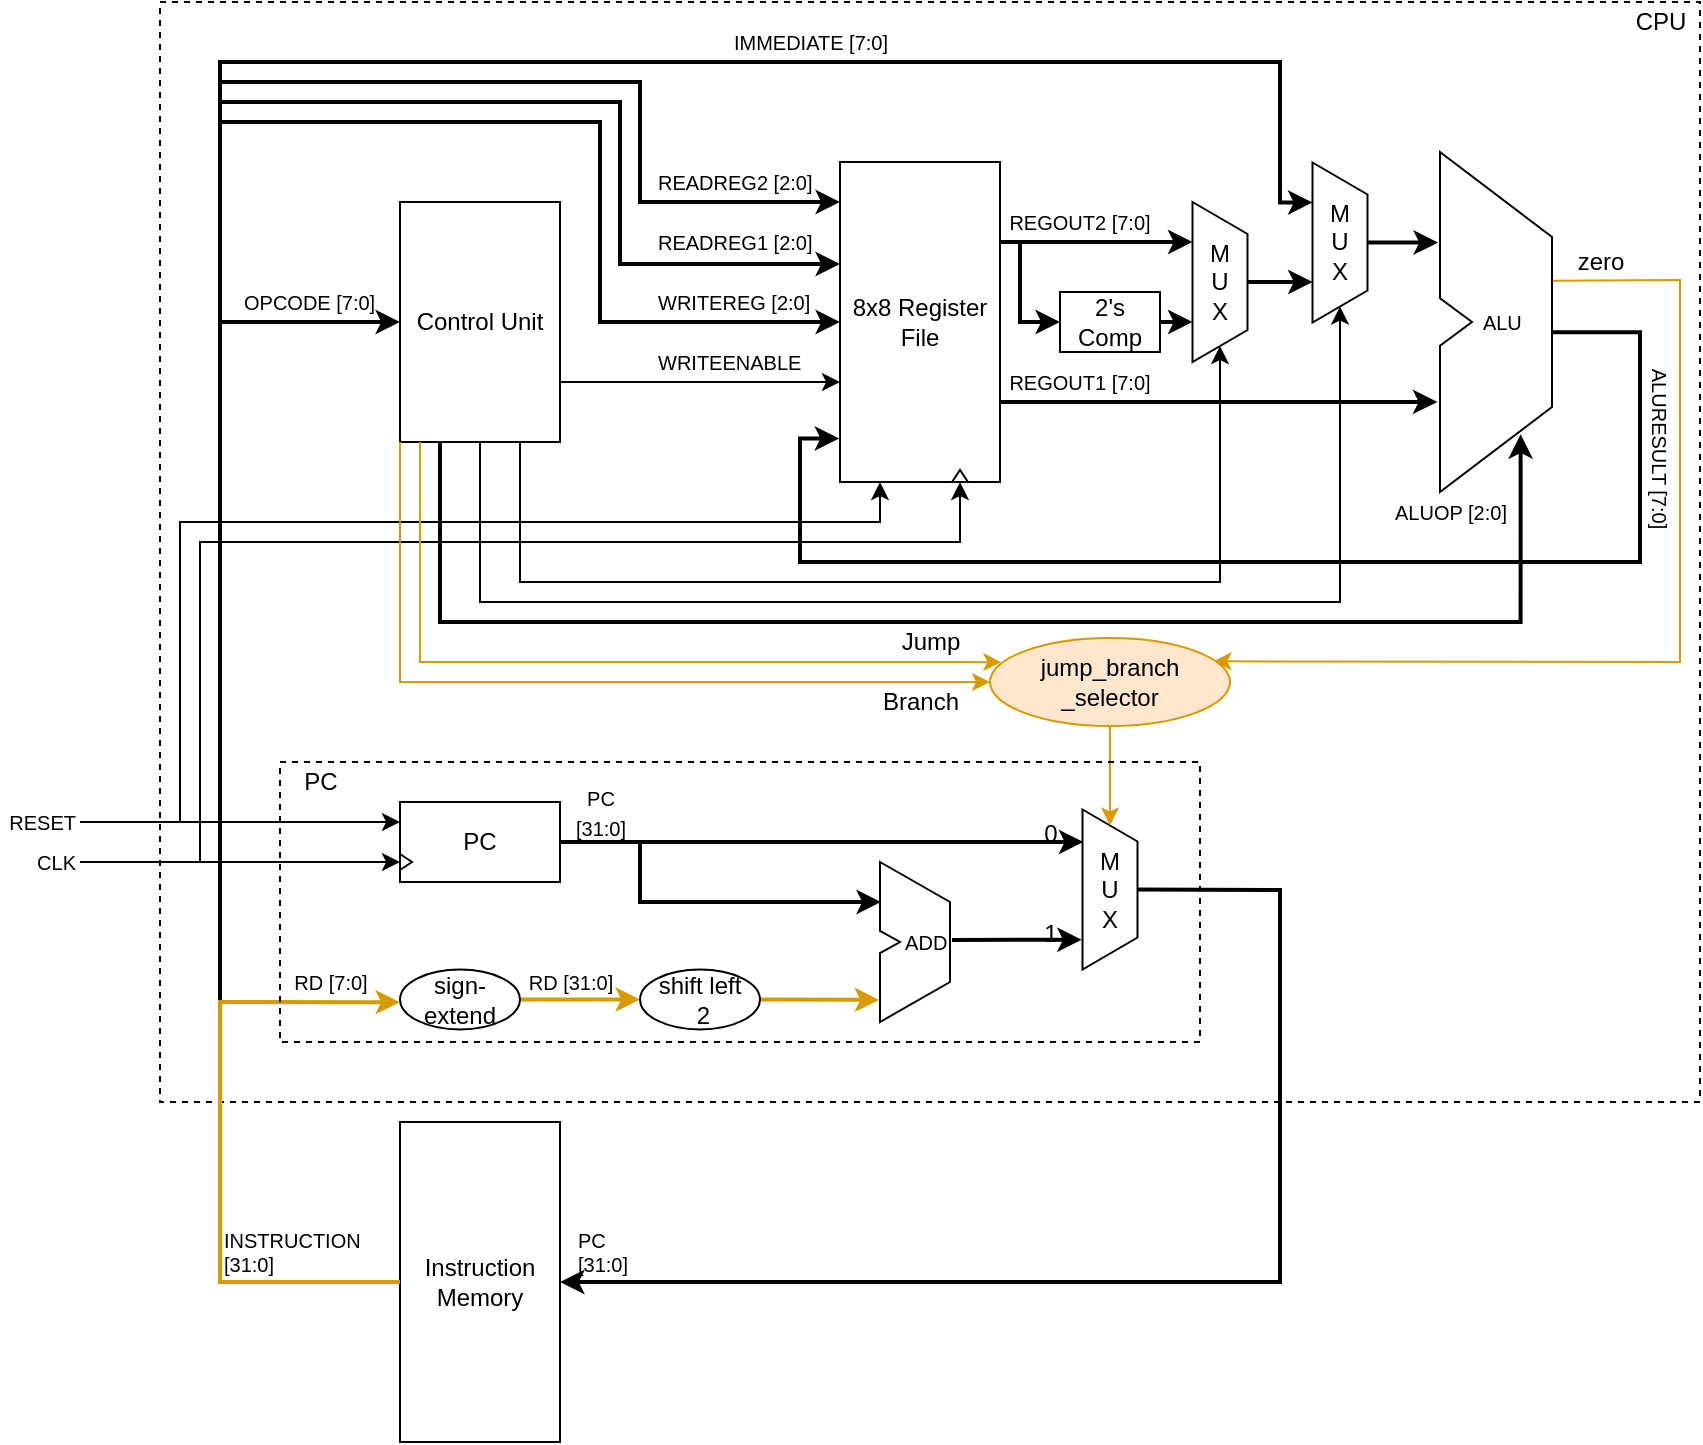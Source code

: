 <mxfile>
    <diagram id="0iN4cRk-O3f9heEpMg_g" name="Page-1">
        <mxGraphModel dx="2730" dy="1437" grid="1" gridSize="10" guides="1" tooltips="1" connect="1" arrows="1" fold="1" page="1" pageScale="1" pageWidth="850" pageHeight="1100" background="#ffffff" math="0" shadow="0">
            <root>
                <mxCell id="0"/>
                <mxCell id="1" parent="0"/>
                <mxCell id="29aiM7jhphycKeGwUz8S-73" value="" style="rounded=0;whiteSpace=wrap;html=1;dashed=1;strokeColor=#000000;fillColor=none;fontSize=10;align=center;perimeterSpacing=0;strokeWidth=1;" parent="1" vertex="1">
                    <mxGeometry x="40" y="80" width="770" height="550" as="geometry"/>
                </mxCell>
                <mxCell id="29aiM7jhphycKeGwUz8S-50" value="OPCODE [7:0]" style="text;html=1;align=left;verticalAlign=middle;resizable=0;points=[];autosize=1;fontSize=10;" parent="1" vertex="1">
                    <mxGeometry x="80" y="220" width="80" height="20" as="geometry"/>
                </mxCell>
                <mxCell id="29aiM7jhphycKeGwUz8S-15" style="edgeStyle=orthogonalEdgeStyle;rounded=0;orthogonalLoop=1;jettySize=auto;html=1;exitX=1;exitY=0.75;exitDx=0;exitDy=0;" parent="1" source="29aiM7jhphycKeGwUz8S-2" target="29aiM7jhphycKeGwUz8S-3" edge="1">
                    <mxGeometry relative="1" as="geometry">
                        <Array as="points">
                            <mxPoint x="240" y="270"/>
                        </Array>
                    </mxGeometry>
                </mxCell>
                <mxCell id="29aiM7jhphycKeGwUz8S-47" style="edgeStyle=orthogonalEdgeStyle;rounded=0;orthogonalLoop=1;jettySize=auto;html=1;exitX=0.75;exitY=1;exitDx=0;exitDy=0;entryX=1;entryY=0.5;entryDx=0;entryDy=0;fontSize=10;" parent="1" source="29aiM7jhphycKeGwUz8S-2" target="29aiM7jhphycKeGwUz8S-17" edge="1">
                    <mxGeometry relative="1" as="geometry">
                        <Array as="points">
                            <mxPoint x="220" y="370"/>
                            <mxPoint x="570" y="370"/>
                        </Array>
                    </mxGeometry>
                </mxCell>
                <mxCell id="29aiM7jhphycKeGwUz8S-48" style="edgeStyle=orthogonalEdgeStyle;rounded=0;orthogonalLoop=1;jettySize=auto;html=1;exitX=0.5;exitY=1;exitDx=0;exitDy=0;entryX=1;entryY=0.5;entryDx=0;entryDy=0;fontSize=10;" parent="1" source="29aiM7jhphycKeGwUz8S-2" target="29aiM7jhphycKeGwUz8S-31" edge="1">
                    <mxGeometry relative="1" as="geometry">
                        <Array as="points">
                            <mxPoint x="200" y="380"/>
                            <mxPoint x="630" y="380"/>
                        </Array>
                    </mxGeometry>
                </mxCell>
                <mxCell id="29aiM7jhphycKeGwUz8S-49" style="edgeStyle=orthogonalEdgeStyle;rounded=0;orthogonalLoop=1;jettySize=auto;html=1;exitX=0.25;exitY=1;exitDx=0;exitDy=0;fontSize=10;entryX=0.504;entryY=0.83;entryDx=0;entryDy=0;entryPerimeter=0;strokeWidth=2;" parent="1" source="29aiM7jhphycKeGwUz8S-2" target="29aiM7jhphycKeGwUz8S-42" edge="1">
                    <mxGeometry relative="1" as="geometry">
                        <Array as="points">
                            <mxPoint x="180" y="390"/>
                            <mxPoint x="720" y="390"/>
                        </Array>
                    </mxGeometry>
                </mxCell>
                <mxCell id="29aiM7jhphycKeGwUz8S-2" value="Control Unit" style="rounded=0;whiteSpace=wrap;html=1;" parent="1" vertex="1">
                    <mxGeometry x="160" y="180" width="80" height="120" as="geometry"/>
                </mxCell>
                <mxCell id="29aiM7jhphycKeGwUz8S-19" style="edgeStyle=orthogonalEdgeStyle;rounded=0;orthogonalLoop=1;jettySize=auto;html=1;exitX=1;exitY=0.25;exitDx=0;exitDy=0;entryX=0.25;entryY=1;entryDx=0;entryDy=0;strokeWidth=2;" parent="1" source="29aiM7jhphycKeGwUz8S-3" target="29aiM7jhphycKeGwUz8S-17" edge="1">
                    <mxGeometry relative="1" as="geometry"/>
                </mxCell>
                <mxCell id="29aiM7jhphycKeGwUz8S-23" style="edgeStyle=orthogonalEdgeStyle;rounded=0;orthogonalLoop=1;jettySize=auto;html=1;exitX=1;exitY=0.25;exitDx=0;exitDy=0;entryX=0;entryY=0.5;entryDx=0;entryDy=0;strokeWidth=2;" parent="1" source="29aiM7jhphycKeGwUz8S-3" target="29aiM7jhphycKeGwUz8S-16" edge="1">
                    <mxGeometry relative="1" as="geometry">
                        <Array as="points">
                            <mxPoint x="470" y="200"/>
                            <mxPoint x="470" y="240"/>
                        </Array>
                    </mxGeometry>
                </mxCell>
                <mxCell id="29aiM7jhphycKeGwUz8S-46" style="edgeStyle=orthogonalEdgeStyle;rounded=0;orthogonalLoop=1;jettySize=auto;html=1;exitX=1;exitY=0.75;exitDx=0;exitDy=0;entryX=-0.016;entryY=0.735;entryDx=0;entryDy=0;entryPerimeter=0;fontSize=10;strokeWidth=2;" parent="1" source="29aiM7jhphycKeGwUz8S-3" target="29aiM7jhphycKeGwUz8S-42" edge="1">
                    <mxGeometry relative="1" as="geometry"/>
                </mxCell>
                <mxCell id="29aiM7jhphycKeGwUz8S-3" value="8x8 Register File" style="rounded=0;whiteSpace=wrap;html=1;" parent="1" vertex="1">
                    <mxGeometry x="380" y="160" width="80" height="160" as="geometry"/>
                </mxCell>
                <mxCell id="29aiM7jhphycKeGwUz8S-8" style="edgeStyle=orthogonalEdgeStyle;rounded=0;orthogonalLoop=1;jettySize=auto;html=1;exitX=0;exitY=0.5;exitDx=0;exitDy=0;entryX=0;entryY=0.5;entryDx=0;entryDy=0;strokeWidth=2;" parent="1" source="29aiM7jhphycKeGwUz8S-4" target="29aiM7jhphycKeGwUz8S-2" edge="1">
                    <mxGeometry relative="1" as="geometry">
                        <Array as="points">
                            <mxPoint x="70" y="720"/>
                            <mxPoint x="70" y="240"/>
                        </Array>
                    </mxGeometry>
                </mxCell>
                <mxCell id="29aiM7jhphycKeGwUz8S-11" style="edgeStyle=orthogonalEdgeStyle;rounded=0;orthogonalLoop=1;jettySize=auto;html=1;exitX=0;exitY=0.5;exitDx=0;exitDy=0;entryX=0;entryY=0.125;entryDx=0;entryDy=0;entryPerimeter=0;strokeWidth=2;" parent="1" source="29aiM7jhphycKeGwUz8S-4" target="29aiM7jhphycKeGwUz8S-3" edge="1">
                    <mxGeometry relative="1" as="geometry">
                        <mxPoint x="320" y="180" as="targetPoint"/>
                        <Array as="points">
                            <mxPoint x="70" y="720"/>
                            <mxPoint x="70" y="120"/>
                            <mxPoint x="280" y="120"/>
                            <mxPoint x="280" y="180"/>
                        </Array>
                    </mxGeometry>
                </mxCell>
                <mxCell id="29aiM7jhphycKeGwUz8S-12" style="edgeStyle=orthogonalEdgeStyle;rounded=0;orthogonalLoop=1;jettySize=auto;html=1;exitX=0;exitY=0.5;exitDx=0;exitDy=0;strokeWidth=2;" parent="1" source="29aiM7jhphycKeGwUz8S-4" target="29aiM7jhphycKeGwUz8S-3" edge="1">
                    <mxGeometry relative="1" as="geometry">
                        <mxPoint x="320" y="210" as="targetPoint"/>
                        <Array as="points">
                            <mxPoint x="70" y="720"/>
                            <mxPoint x="70" y="130"/>
                            <mxPoint x="270" y="130"/>
                            <mxPoint x="270" y="211"/>
                        </Array>
                    </mxGeometry>
                </mxCell>
                <mxCell id="29aiM7jhphycKeGwUz8S-13" style="edgeStyle=orthogonalEdgeStyle;rounded=0;orthogonalLoop=1;jettySize=auto;html=1;exitX=0;exitY=0.5;exitDx=0;exitDy=0;entryX=0;entryY=0.5;entryDx=0;entryDy=0;strokeWidth=2;" parent="1" source="29aiM7jhphycKeGwUz8S-4" target="29aiM7jhphycKeGwUz8S-3" edge="1">
                    <mxGeometry relative="1" as="geometry">
                        <Array as="points">
                            <mxPoint x="70" y="720"/>
                            <mxPoint x="70" y="140"/>
                            <mxPoint x="260" y="140"/>
                            <mxPoint x="260" y="240"/>
                        </Array>
                    </mxGeometry>
                </mxCell>
                <mxCell id="29aiM7jhphycKeGwUz8S-33" style="edgeStyle=orthogonalEdgeStyle;rounded=0;orthogonalLoop=1;jettySize=auto;html=1;exitX=0;exitY=0.5;exitDx=0;exitDy=0;entryX=0.25;entryY=1;entryDx=0;entryDy=0;fontSize=10;strokeWidth=2;" parent="1" source="29aiM7jhphycKeGwUz8S-4" target="29aiM7jhphycKeGwUz8S-31" edge="1">
                    <mxGeometry relative="1" as="geometry">
                        <Array as="points">
                            <mxPoint x="70" y="720"/>
                            <mxPoint x="70" y="110"/>
                            <mxPoint x="600" y="110"/>
                            <mxPoint x="600" y="180"/>
                        </Array>
                    </mxGeometry>
                </mxCell>
                <mxCell id="29aiM7jhphycKeGwUz8S-4" value="Instruction Memory" style="rounded=0;whiteSpace=wrap;html=1;" parent="1" vertex="1">
                    <mxGeometry x="160" y="640" width="80" height="160" as="geometry"/>
                </mxCell>
                <mxCell id="29aiM7jhphycKeGwUz8S-6" value="PC" style="rounded=0;whiteSpace=wrap;html=1;" parent="1" vertex="1">
                    <mxGeometry x="160" y="480" width="80" height="40" as="geometry"/>
                </mxCell>
                <mxCell id="29aiM7jhphycKeGwUz8S-20" style="edgeStyle=orthogonalEdgeStyle;rounded=0;orthogonalLoop=1;jettySize=auto;html=1;exitX=1;exitY=0.5;exitDx=0;exitDy=0;entryX=0.75;entryY=1;entryDx=0;entryDy=0;strokeWidth=2;" parent="1" source="29aiM7jhphycKeGwUz8S-16" target="29aiM7jhphycKeGwUz8S-17" edge="1">
                    <mxGeometry relative="1" as="geometry"/>
                </mxCell>
                <mxCell id="29aiM7jhphycKeGwUz8S-16" value="2's Comp" style="rounded=0;whiteSpace=wrap;html=1;" parent="1" vertex="1">
                    <mxGeometry x="490" y="225" width="50" height="30" as="geometry"/>
                </mxCell>
                <mxCell id="29aiM7jhphycKeGwUz8S-32" style="edgeStyle=orthogonalEdgeStyle;rounded=0;orthogonalLoop=1;jettySize=auto;html=1;exitX=0.5;exitY=0;exitDx=0;exitDy=0;entryX=0.75;entryY=1;entryDx=0;entryDy=0;fontSize=10;strokeWidth=2;" parent="1" source="29aiM7jhphycKeGwUz8S-17" target="29aiM7jhphycKeGwUz8S-31" edge="1">
                    <mxGeometry relative="1" as="geometry"/>
                </mxCell>
                <mxCell id="29aiM7jhphycKeGwUz8S-17" value="M&lt;br&gt;U&lt;br&gt;X" style="shape=trapezoid;perimeter=trapezoidPerimeter;whiteSpace=wrap;html=1;rotation=90;horizontal=0;" parent="1" vertex="1">
                    <mxGeometry x="530" y="206.25" width="80" height="27.5" as="geometry"/>
                </mxCell>
                <mxCell id="29aiM7jhphycKeGwUz8S-24" value="READREG2 [2:0]" style="text;html=1;align=left;verticalAlign=middle;resizable=0;points=[];autosize=1;fontSize=10;" parent="1" vertex="1">
                    <mxGeometry x="287" y="160" width="90" height="20" as="geometry"/>
                </mxCell>
                <mxCell id="29aiM7jhphycKeGwUz8S-25" value="READREG1 [2:0]" style="text;html=1;align=left;verticalAlign=middle;resizable=0;points=[];autosize=1;fontSize=10;" parent="1" vertex="1">
                    <mxGeometry x="287" y="190.25" width="90" height="20" as="geometry"/>
                </mxCell>
                <mxCell id="29aiM7jhphycKeGwUz8S-26" value="WRITEREG [2:0]" style="text;html=1;align=left;verticalAlign=middle;resizable=0;points=[];autosize=1;fontSize=10;" parent="1" vertex="1">
                    <mxGeometry x="287" y="220" width="90" height="20" as="geometry"/>
                </mxCell>
                <mxCell id="29aiM7jhphycKeGwUz8S-27" value="WRITEENABLE" style="text;html=1;align=left;verticalAlign=middle;resizable=0;points=[];autosize=1;fontSize=10;" parent="1" vertex="1">
                    <mxGeometry x="287" y="250" width="90" height="20" as="geometry"/>
                </mxCell>
                <mxCell id="29aiM7jhphycKeGwUz8S-30" value="REGOUT2 [7:0]" style="text;html=1;strokeColor=none;fillColor=none;align=center;verticalAlign=middle;whiteSpace=wrap;rounded=0;fontSize=10;" parent="1" vertex="1">
                    <mxGeometry x="460" y="180" width="80" height="20" as="geometry"/>
                </mxCell>
                <mxCell id="29aiM7jhphycKeGwUz8S-43" style="edgeStyle=orthogonalEdgeStyle;rounded=0;orthogonalLoop=1;jettySize=auto;html=1;exitX=0.5;exitY=0;exitDx=0;exitDy=0;fontSize=10;strokeWidth=2;" parent="1" source="29aiM7jhphycKeGwUz8S-31" edge="1">
                    <mxGeometry relative="1" as="geometry">
                        <mxPoint x="679" y="200" as="targetPoint"/>
                    </mxGeometry>
                </mxCell>
                <mxCell id="29aiM7jhphycKeGwUz8S-31" value="M&lt;br&gt;U&lt;br&gt;X" style="shape=trapezoid;perimeter=trapezoidPerimeter;whiteSpace=wrap;html=1;rotation=90;horizontal=0;" parent="1" vertex="1">
                    <mxGeometry x="590" y="186.5" width="80" height="27.5" as="geometry"/>
                </mxCell>
                <mxCell id="29aiM7jhphycKeGwUz8S-34" value="IMMEDIATE [7:0]" style="text;html=1;align=center;verticalAlign=middle;resizable=0;points=[];autosize=1;fontSize=10;" parent="1" vertex="1">
                    <mxGeometry x="320" y="90" width="90" height="20" as="geometry"/>
                </mxCell>
                <mxCell id="29aiM7jhphycKeGwUz8S-44" style="edgeStyle=orthogonalEdgeStyle;rounded=0;orthogonalLoop=1;jettySize=auto;html=1;exitX=0.7;exitY=0.53;exitDx=0;exitDy=0;entryX=-0.005;entryY=0.864;entryDx=0;entryDy=0;entryPerimeter=0;fontSize=10;exitPerimeter=0;strokeWidth=2;" parent="1" source="29aiM7jhphycKeGwUz8S-42" target="29aiM7jhphycKeGwUz8S-3" edge="1">
                    <mxGeometry relative="1" as="geometry">
                        <Array as="points">
                            <mxPoint x="780" y="245"/>
                            <mxPoint x="780" y="360"/>
                            <mxPoint x="360" y="360"/>
                            <mxPoint x="360" y="298"/>
                        </Array>
                    </mxGeometry>
                </mxCell>
                <mxCell id="29aiM7jhphycKeGwUz8S-42" value="&amp;nbsp; &amp;nbsp; &amp;nbsp; &amp;nbsp;ALU" style="shape=stencil(vZXdjoMgEIWfhtsGYY3XG3f3PailKykFA/Tv7TuKNmJL2zRiYgwwx+8wZAYRLW3NGo4IrhH9QYRkGMMb5qfJnNmGV84vHpkRbC25j1hn9I6fxMb1DKFqboRro/QX4W/QtM9tQMtKKwU0oZUNJBPhSA4mTChg4rM36bd1CWYN+O6546bfvF9F5O9jl1W+iE+2TDahy5Bb6myS+YT5ZAvVQCqfbDYXWoIg1mMj1ZpVu3+jD2rzkhaRjkRbbfhr2E0tpPQXx/uH1rD2hrnTPVQP3+z1kUcb4NlhPqVKoUbUIsSSPA23mIs7aZvhhp+ZmxczYafcNNv9oh9jK6ltvIwjxQziSD3fSd/tkw4aaUMYdGH/u+8iVw==);whiteSpace=wrap;html=1;strokeColor=#000000;fillColor=#ffffff;fontSize=10;align=left;" parent="1" vertex="1">
                    <mxGeometry x="680" y="155" width="80" height="170" as="geometry"/>
                </mxCell>
                <mxCell id="29aiM7jhphycKeGwUz8S-51" value="INSTRUCTION&lt;br&gt;[31:0]" style="text;html=1;align=left;verticalAlign=middle;resizable=0;points=[];autosize=1;fontSize=10;" parent="1" vertex="1">
                    <mxGeometry x="70" y="690" width="80" height="30" as="geometry"/>
                </mxCell>
                <mxCell id="29aiM7jhphycKeGwUz8S-53" value="PC&lt;br&gt;[31:0]" style="text;html=1;align=left;verticalAlign=middle;resizable=0;points=[];autosize=1;fontSize=10;" parent="1" vertex="1">
                    <mxGeometry x="247" y="690" width="40" height="30" as="geometry"/>
                </mxCell>
                <mxCell id="29aiM7jhphycKeGwUz8S-55" style="edgeStyle=orthogonalEdgeStyle;rounded=0;orthogonalLoop=1;jettySize=auto;html=1;entryX=0;entryY=0.25;entryDx=0;entryDy=0;fontSize=10;" parent="1" source="29aiM7jhphycKeGwUz8S-54" target="29aiM7jhphycKeGwUz8S-6" edge="1">
                    <mxGeometry relative="1" as="geometry">
                        <Array as="points">
                            <mxPoint x="100" y="490"/>
                            <mxPoint x="100" y="490"/>
                        </Array>
                    </mxGeometry>
                </mxCell>
                <mxCell id="29aiM7jhphycKeGwUz8S-56" style="edgeStyle=orthogonalEdgeStyle;rounded=0;orthogonalLoop=1;jettySize=auto;html=1;exitX=1;exitY=0.5;exitDx=0;exitDy=0;entryX=0.25;entryY=1;entryDx=0;entryDy=0;fontSize=10;" parent="1" source="29aiM7jhphycKeGwUz8S-54" target="29aiM7jhphycKeGwUz8S-3" edge="1">
                    <mxGeometry relative="1" as="geometry">
                        <Array as="points">
                            <mxPoint y="490"/>
                            <mxPoint x="50" y="490"/>
                            <mxPoint x="50" y="340"/>
                            <mxPoint x="400" y="340"/>
                        </Array>
                    </mxGeometry>
                </mxCell>
                <mxCell id="29aiM7jhphycKeGwUz8S-54" value="RESET" style="text;html=1;strokeColor=none;fillColor=none;align=right;verticalAlign=middle;whiteSpace=wrap;rounded=0;fontSize=10;" parent="1" vertex="1">
                    <mxGeometry x="-40" y="480" width="40" height="20" as="geometry"/>
                </mxCell>
                <mxCell id="29aiM7jhphycKeGwUz8S-60" style="edgeStyle=orthogonalEdgeStyle;rounded=0;orthogonalLoop=1;jettySize=auto;html=1;exitX=1;exitY=0.5;exitDx=0;exitDy=0;entryX=0;entryY=0.75;entryDx=0;entryDy=0;fontSize=10;" parent="1" source="29aiM7jhphycKeGwUz8S-57" target="29aiM7jhphycKeGwUz8S-6" edge="1">
                    <mxGeometry relative="1" as="geometry">
                        <Array as="points">
                            <mxPoint y="510"/>
                        </Array>
                    </mxGeometry>
                </mxCell>
                <mxCell id="29aiM7jhphycKeGwUz8S-61" style="edgeStyle=orthogonalEdgeStyle;rounded=0;orthogonalLoop=1;jettySize=auto;html=1;exitX=1;exitY=0.5;exitDx=0;exitDy=0;entryX=0.75;entryY=1;entryDx=0;entryDy=0;fontSize=10;" parent="1" source="29aiM7jhphycKeGwUz8S-57" target="29aiM7jhphycKeGwUz8S-3" edge="1">
                    <mxGeometry relative="1" as="geometry">
                        <Array as="points">
                            <mxPoint y="510"/>
                            <mxPoint x="60" y="510"/>
                            <mxPoint x="60" y="350"/>
                            <mxPoint x="440" y="350"/>
                        </Array>
                    </mxGeometry>
                </mxCell>
                <mxCell id="29aiM7jhphycKeGwUz8S-57" value="CLK" style="text;html=1;strokeColor=none;fillColor=none;align=right;verticalAlign=middle;whiteSpace=wrap;rounded=0;fontSize=10;" parent="1" vertex="1">
                    <mxGeometry x="-40" y="500" width="40" height="20" as="geometry"/>
                </mxCell>
                <mxCell id="29aiM7jhphycKeGwUz8S-64" value="" style="triangle;whiteSpace=wrap;html=1;strokeColor=#000000;fillColor=#ffffff;fontSize=10;align=right;" parent="1" vertex="1">
                    <mxGeometry x="160" y="506" width="6" height="8" as="geometry"/>
                </mxCell>
                <mxCell id="29aiM7jhphycKeGwUz8S-65" value="" style="triangle;whiteSpace=wrap;html=1;strokeColor=#000000;fillColor=#ffffff;fontSize=10;align=right;rotation=-90;" parent="1" vertex="1">
                    <mxGeometry x="437" y="313" width="6" height="8" as="geometry"/>
                </mxCell>
                <mxCell id="29aiM7jhphycKeGwUz8S-66" value="REGOUT1 [7:0]" style="text;html=1;strokeColor=none;fillColor=none;align=center;verticalAlign=middle;whiteSpace=wrap;rounded=0;fontSize=10;" parent="1" vertex="1">
                    <mxGeometry x="460" y="260" width="80" height="20" as="geometry"/>
                </mxCell>
                <mxCell id="29aiM7jhphycKeGwUz8S-67" value="ALUOP [2:0]" style="text;html=1;align=center;verticalAlign=middle;resizable=0;points=[];autosize=1;fontSize=10;" parent="1" vertex="1">
                    <mxGeometry x="650" y="325" width="70" height="20" as="geometry"/>
                </mxCell>
                <mxCell id="29aiM7jhphycKeGwUz8S-68" value="ALURESULT [7:0]" style="text;html=1;align=center;verticalAlign=middle;resizable=0;points=[];autosize=1;fontSize=10;rotation=90;" parent="1" vertex="1">
                    <mxGeometry x="740" y="293" width="100" height="20" as="geometry"/>
                </mxCell>
                <mxCell id="29aiM7jhphycKeGwUz8S-74" value="CPU" style="text;html=1;align=center;verticalAlign=middle;resizable=0;points=[];autosize=1;fontSize=12;" parent="1" vertex="1">
                    <mxGeometry x="770" y="80" width="40" height="20" as="geometry"/>
                </mxCell>
                <mxCell id="63" value="" style="endArrow=classic;html=1;rounded=0;fontSize=12;strokeWidth=1;exitX=0.705;exitY=0.379;exitDx=0;exitDy=0;exitPerimeter=0;fillColor=#ffe6cc;strokeColor=#d79b00;entryX=0.931;entryY=0.265;entryDx=0;entryDy=0;entryPerimeter=0;" parent="1" source="29aiM7jhphycKeGwUz8S-42" target="127" edge="1">
                    <mxGeometry width="50" height="50" relative="1" as="geometry">
                        <mxPoint x="600" y="330" as="sourcePoint"/>
                        <mxPoint x="630" y="410" as="targetPoint"/>
                        <Array as="points">
                            <mxPoint x="800" y="219"/>
                            <mxPoint x="800" y="410"/>
                        </Array>
                    </mxGeometry>
                </mxCell>
                <mxCell id="66" value="" style="edgeStyle=none;rounded=0;html=1;fontSize=12;strokeWidth=2;exitX=0.72;exitY=0.487;exitDx=0;exitDy=0;exitPerimeter=0;entryX=0.814;entryY=1.014;entryDx=0;entryDy=0;entryPerimeter=0;" parent="1" source="64" target="67" edge="1">
                    <mxGeometry relative="1" as="geometry">
                        <mxPoint x="500" y="529" as="targetPoint"/>
                    </mxGeometry>
                </mxCell>
                <mxCell id="64" value="&amp;nbsp; &amp;nbsp; ADD" style="shape=stencil(vZXdjoMgEIWfhtsGYY3XG3f3PailKykFA/Tv7TuKNmJL2zRiYgwwx+8wZAYRLW3NGo4IrhH9QYRkGMMb5qfJnNmGV84vHpkRbC25j1hn9I6fxMb1DKFqboRro/QX4W/QtM9tQMtKKwU0oZUNJBPhSA4mTChg4rM36bd1CWYN+O6546bfvF9F5O9jl1W+iE+2TDahy5Bb6myS+YT5ZAvVQCqfbDYXWoIg1mMj1ZpVu3+jD2rzkhaRjkRbbfhr2E0tpPQXx/uH1rD2hrnTPVQP3+z1kUcb4NlhPqVKoUbUIsSSPA23mIs7aZvhhp+ZmxczYafcNNv9oh9jK6ltvIwjxQziSD3fSd/tkw4aaUMYdGH/u+8iVw==);whiteSpace=wrap;html=1;strokeColor=#000000;fillColor=#ffffff;fontSize=10;align=left;" parent="1" vertex="1">
                    <mxGeometry x="400" y="510" width="50" height="80" as="geometry"/>
                </mxCell>
                <mxCell id="67" value="M&lt;br&gt;U&lt;br&gt;X" style="shape=trapezoid;perimeter=trapezoidPerimeter;whiteSpace=wrap;html=1;rotation=90;horizontal=0;" parent="1" vertex="1">
                    <mxGeometry x="475" y="510" width="80" height="27.5" as="geometry"/>
                </mxCell>
                <mxCell id="69" value="" style="endArrow=classic;html=1;rounded=0;fontSize=12;strokeWidth=2;entryX=0.203;entryY=0.984;entryDx=0;entryDy=0;entryPerimeter=0;" parent="1" target="67" edge="1">
                    <mxGeometry width="50" height="50" relative="1" as="geometry">
                        <mxPoint x="280" y="500" as="sourcePoint"/>
                        <mxPoint x="490" y="480" as="targetPoint"/>
                    </mxGeometry>
                </mxCell>
                <mxCell id="71" value="" style="endArrow=classic;html=1;rounded=0;fontSize=12;strokeWidth=1;exitX=0.5;exitY=1;exitDx=0;exitDy=0;entryX=0;entryY=0.5;entryDx=0;entryDy=0;fillColor=#ffe6cc;strokeColor=#d79b00;" parent="1" source="127" target="67" edge="1">
                    <mxGeometry width="50" height="50" relative="1" as="geometry">
                        <mxPoint x="515" y="450" as="sourcePoint"/>
                        <mxPoint x="360" y="490" as="targetPoint"/>
                    </mxGeometry>
                </mxCell>
                <mxCell id="72" value="" style="endArrow=classic;html=1;rounded=0;fontSize=12;strokeWidth=1;exitX=0;exitY=1;exitDx=0;exitDy=0;fillColor=#ffe6cc;strokeColor=#d79b00;entryX=0;entryY=0.5;entryDx=0;entryDy=0;" parent="1" source="29aiM7jhphycKeGwUz8S-2" target="127" edge="1">
                    <mxGeometry width="50" height="50" relative="1" as="geometry">
                        <mxPoint x="160" y="300" as="sourcePoint"/>
                        <mxPoint x="420" y="410" as="targetPoint"/>
                        <Array as="points">
                            <mxPoint x="160" y="420"/>
                        </Array>
                    </mxGeometry>
                </mxCell>
                <mxCell id="79" value="" style="endArrow=classic;html=1;rounded=0;fontSize=12;strokeWidth=2;exitX=0.5;exitY=0;exitDx=0;exitDy=0;entryX=1;entryY=0.5;entryDx=0;entryDy=0;" parent="1" source="67" target="29aiM7jhphycKeGwUz8S-4" edge="1">
                    <mxGeometry width="50" height="50" relative="1" as="geometry">
                        <mxPoint x="608.75" y="549.75" as="sourcePoint"/>
                        <mxPoint x="490" y="680" as="targetPoint"/>
                        <Array as="points">
                            <mxPoint x="600" y="524"/>
                            <mxPoint x="600" y="670"/>
                            <mxPoint x="600" y="720"/>
                        </Array>
                    </mxGeometry>
                </mxCell>
                <mxCell id="80" value="" style="endArrow=classic;html=1;rounded=0;fontSize=12;strokeWidth=2;fillColor=#ffe6cc;strokeColor=#d79b00;exitX=0;exitY=0.5;exitDx=0;exitDy=0;entryX=0;entryY=0.544;entryDx=0;entryDy=0;entryPerimeter=0;" parent="1" source="29aiM7jhphycKeGwUz8S-4" target="89" edge="1">
                    <mxGeometry width="50" height="50" relative="1" as="geometry">
                        <mxPoint x="120" y="560" as="sourcePoint"/>
                        <mxPoint x="120" y="560" as="targetPoint"/>
                        <Array as="points">
                            <mxPoint x="70" y="720"/>
                            <mxPoint x="70" y="580"/>
                        </Array>
                    </mxGeometry>
                </mxCell>
                <mxCell id="84" value="zero" style="text;html=1;align=center;verticalAlign=middle;resizable=0;points=[];autosize=1;strokeColor=none;fillColor=none;" parent="1" vertex="1">
                    <mxGeometry x="740" y="200" width="40" height="20" as="geometry"/>
                </mxCell>
                <mxCell id="87" value="Jump" style="text;html=1;align=center;verticalAlign=middle;resizable=0;points=[];autosize=1;strokeColor=none;fillColor=none;rotation=0;" parent="1" vertex="1">
                    <mxGeometry x="405" y="390" width="40" height="20" as="geometry"/>
                </mxCell>
                <mxCell id="88" value="Branch" style="text;html=1;align=center;verticalAlign=middle;resizable=0;points=[];autosize=1;strokeColor=none;fillColor=none;" parent="1" vertex="1">
                    <mxGeometry x="395" y="420" width="50" height="20" as="geometry"/>
                </mxCell>
                <mxCell id="91" style="edgeStyle=none;html=1;entryX=0;entryY=0.5;entryDx=0;entryDy=0;fillColor=#ffe6cc;strokeColor=#d79b00;strokeWidth=2;" parent="1" source="89" target="90" edge="1">
                    <mxGeometry relative="1" as="geometry"/>
                </mxCell>
                <mxCell id="89" value="sign-&lt;br&gt;extend" style="ellipse;whiteSpace=wrap;html=1;" parent="1" vertex="1">
                    <mxGeometry x="160" y="563.75" width="60" height="30" as="geometry"/>
                </mxCell>
                <mxCell id="92" style="edgeStyle=none;html=1;exitX=1;exitY=0.5;exitDx=0;exitDy=0;entryX=-0.009;entryY=0.862;entryDx=0;entryDy=0;entryPerimeter=0;fillColor=#ffe6cc;strokeColor=#d79b00;strokeWidth=2;" parent="1" source="90" target="64" edge="1">
                    <mxGeometry relative="1" as="geometry"/>
                </mxCell>
                <mxCell id="90" value="shift left&lt;br&gt;&amp;nbsp;2" style="ellipse;whiteSpace=wrap;html=1;" parent="1" vertex="1">
                    <mxGeometry x="280" y="563.75" width="60" height="30" as="geometry"/>
                </mxCell>
                <mxCell id="93" value="&lt;span style=&quot;font-size: 10px&quot;&gt;RD [7:0]&lt;/span&gt;" style="text;html=1;align=center;verticalAlign=middle;resizable=0;points=[];autosize=1;strokeColor=none;fillColor=none;" parent="1" vertex="1">
                    <mxGeometry x="100" y="560" width="50" height="20" as="geometry"/>
                </mxCell>
                <mxCell id="95" value="&lt;span style=&quot;font-size: 10px&quot;&gt;RD [31:0]&lt;/span&gt;" style="text;html=1;align=center;verticalAlign=middle;resizable=0;points=[];autosize=1;strokeColor=none;fillColor=none;" parent="1" vertex="1">
                    <mxGeometry x="215" y="560" width="60" height="20" as="geometry"/>
                </mxCell>
                <mxCell id="96" value="&lt;span style=&quot;font-size: 10px ; text-align: left&quot;&gt;PC&lt;/span&gt;&lt;br style=&quot;font-size: 10px ; text-align: left&quot;&gt;&lt;span style=&quot;font-size: 10px ; text-align: left&quot;&gt;[31:0]&lt;/span&gt;" style="text;html=1;align=center;verticalAlign=middle;resizable=0;points=[];autosize=1;strokeColor=none;fillColor=none;" parent="1" vertex="1">
                    <mxGeometry x="240" y="470" width="40" height="30" as="geometry"/>
                </mxCell>
                <mxCell id="97" style="edgeStyle=orthogonalEdgeStyle;rounded=0;orthogonalLoop=1;jettySize=auto;html=1;exitX=1;exitY=0.5;exitDx=0;exitDy=0;strokeWidth=2;entryX=0.009;entryY=0.245;entryDx=0;entryDy=0;entryPerimeter=0;" parent="1" source="29aiM7jhphycKeGwUz8S-6" target="64" edge="1">
                    <mxGeometry relative="1" as="geometry">
                        <Array as="points">
                            <mxPoint x="280" y="500"/>
                            <mxPoint x="280" y="530"/>
                            <mxPoint x="401" y="530"/>
                        </Array>
                        <mxPoint x="400.45" y="509.6" as="targetPoint"/>
                        <mxPoint x="240" y="480" as="sourcePoint"/>
                    </mxGeometry>
                </mxCell>
                <mxCell id="120" value="" style="rounded=0;whiteSpace=wrap;html=1;dashed=1;strokeColor=#000000;fillColor=none;fontSize=10;align=center;perimeterSpacing=0;strokeWidth=1;" parent="1" vertex="1">
                    <mxGeometry x="100" y="460" width="460" height="140" as="geometry"/>
                </mxCell>
                <mxCell id="121" value="PC" style="text;html=1;align=center;verticalAlign=middle;resizable=0;points=[];autosize=1;fontSize=12;" parent="1" vertex="1">
                    <mxGeometry x="105" y="460" width="30" height="20" as="geometry"/>
                </mxCell>
                <mxCell id="122" value="0" style="text;html=1;align=center;verticalAlign=middle;resizable=0;points=[];autosize=1;fontSize=12;" parent="1" vertex="1">
                    <mxGeometry x="475" y="486" width="20" height="20" as="geometry"/>
                </mxCell>
                <mxCell id="124" value="1" style="text;html=1;align=center;verticalAlign=middle;resizable=0;points=[];autosize=1;fontSize=12;" parent="1" vertex="1">
                    <mxGeometry x="475" y="536" width="20" height="20" as="geometry"/>
                </mxCell>
                <mxCell id="127" value="jump_branch&lt;br&gt;_selector" style="ellipse;whiteSpace=wrap;html=1;fillColor=#ffe6cc;strokeColor=#d79b00;" vertex="1" parent="1">
                    <mxGeometry x="455" y="398" width="120" height="44" as="geometry"/>
                </mxCell>
                <mxCell id="138" value="" style="endArrow=classic;html=1;rounded=0;entryX=0.047;entryY=0.275;entryDx=0;entryDy=0;fillColor=#ffe6cc;strokeColor=#d79b00;entryPerimeter=0;" edge="1" parent="1" target="127">
                    <mxGeometry width="50" height="50" relative="1" as="geometry">
                        <mxPoint x="170" y="300" as="sourcePoint"/>
                        <mxPoint x="350" y="300" as="targetPoint"/>
                        <Array as="points">
                            <mxPoint x="170" y="410"/>
                            <mxPoint x="440" y="410"/>
                        </Array>
                    </mxGeometry>
                </mxCell>
            </root>
        </mxGraphModel>
    </diagram>
</mxfile>